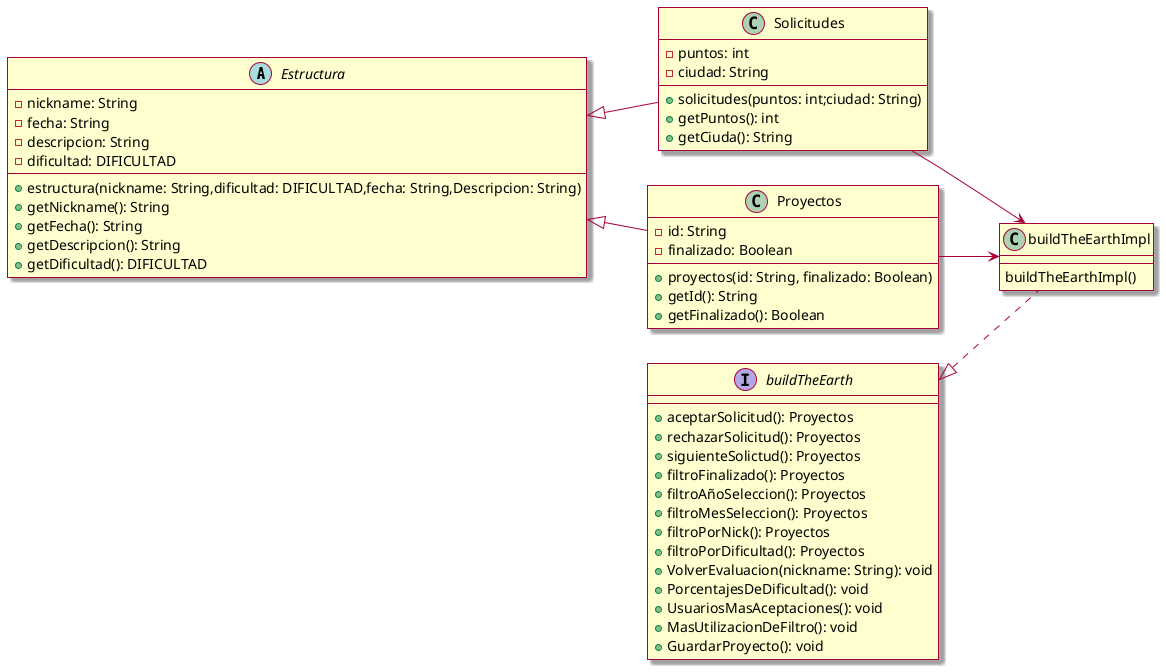 @startuml

left to right direction
skin rose

abstract Estructura{

- nickname: String
- fecha: String
- descripcion: String
- dificultad: DIFICULTAD

+estructura(nickname: String,dificultad: DIFICULTAD,fecha: String,Descripcion: String)
+ getNickname(): String
+ getFecha(): String
+ getDescripcion(): String
+ getDificultad(): DIFICULTAD

}
class Solicitudes {

- puntos: int
- ciudad: String

+ solicitudes(puntos: int;ciudad: String)
+ getPuntos(): int
+ getCiuda(): String
}

class Proyectos {

- id: String
- finalizado: Boolean

+ proyectos(id: String, finalizado: Boolean)
+ getId(): String
+ getFinalizado(): Boolean
}

class buildTheEarthImpl {

buildTheEarthImpl()

}

interface buildTheEarth{

+ aceptarSolicitud(): Proyectos
+ rechazarSolicitud(): Proyectos
+ siguienteSolictud(): Proyectos
+ filtroFinalizado(): Proyectos
+ filtroAñoSeleccion(): Proyectos
+ filtroMesSeleccion(): Proyectos
+ filtroPorNick(): Proyectos
+ filtroPorDificultad(): Proyectos
+ VolverEvaluacion(nickname: String): void
+ PorcentajesDeDificultad(): void
+ UsuariosMasAceptaciones(): void
+ MasUtilizacionDeFiltro(): void
+ GuardarProyecto(): void

}


Estructura <|-- Solicitudes
Estructura <|-- Proyectos
buildTheEarth <|.. buildTheEarthImpl
Solicitudes --> buildTheEarthImpl
Proyectos --> buildTheEarthImpl




}


@enduml